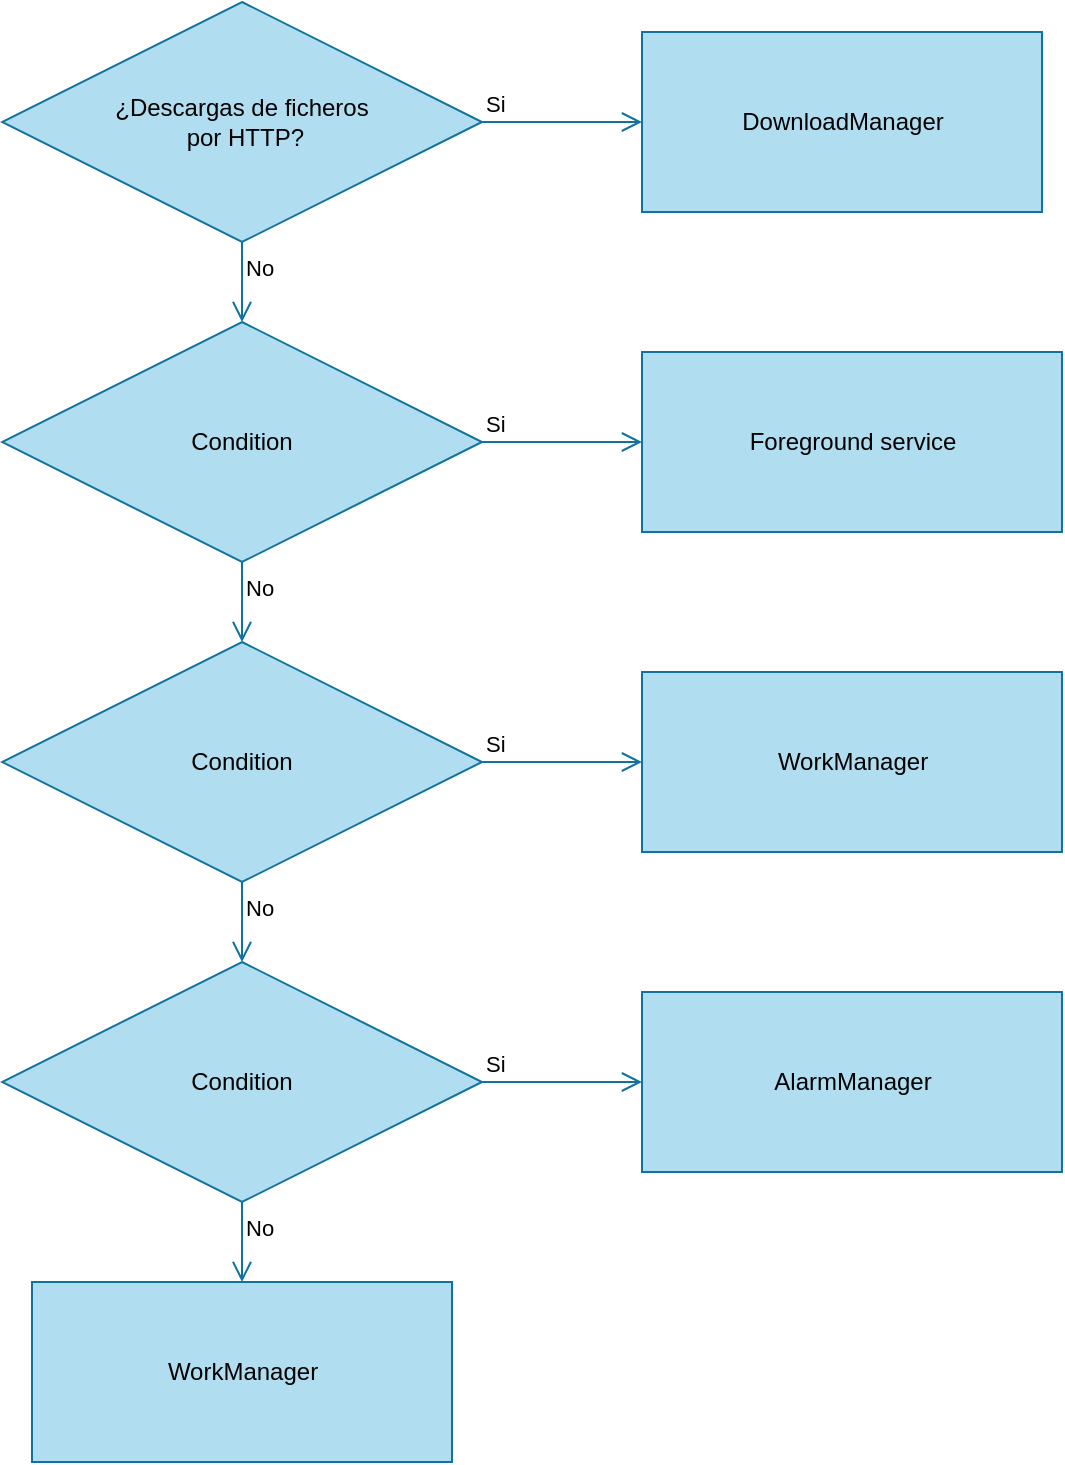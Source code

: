 <mxfile version="10.7.5" type="github"><diagram id="WtEaJ4e2enFaactbWKap" name="Page-1"><mxGraphModel dx="730" dy="705" grid="1" gridSize="10" guides="1" tooltips="1" connect="1" arrows="1" fold="1" page="1" pageScale="1" pageWidth="827" pageHeight="1169" math="0" shadow="0"><root><mxCell id="0"/><mxCell id="1" parent="0"/><mxCell id="Tvwb4SV6XHdWvKqXQtKC-1" value="¿Descargas de ficheros&lt;br&gt;&amp;nbsp;por HTTP?" style="rhombus;whiteSpace=wrap;html=1;fillColor=#b1ddf0;strokeColor=#10739e;" parent="1" vertex="1"><mxGeometry x="120" y="80" width="240" height="120" as="geometry"/></mxCell><mxCell id="Tvwb4SV6XHdWvKqXQtKC-2" value="Si" style="edgeStyle=orthogonalEdgeStyle;html=1;align=left;verticalAlign=bottom;endArrow=open;endSize=8;fillColor=#b1ddf0;strokeColor=#10739e;entryX=0;entryY=0.5;entryDx=0;entryDy=0;" parent="1" source="Tvwb4SV6XHdWvKqXQtKC-1" target="Tvwb4SV6XHdWvKqXQtKC-13" edge="1"><mxGeometry x="-1" relative="1" as="geometry"><mxPoint x="430" y="160" as="targetPoint"/></mxGeometry></mxCell><mxCell id="Tvwb4SV6XHdWvKqXQtKC-3" value="No&lt;br&gt;" style="edgeStyle=orthogonalEdgeStyle;html=1;align=left;verticalAlign=top;endArrow=open;endSize=8;fillColor=#b1ddf0;strokeColor=#10739e;entryX=0.5;entryY=0;entryDx=0;entryDy=0;" parent="1" source="Tvwb4SV6XHdWvKqXQtKC-1" target="Tvwb4SV6XHdWvKqXQtKC-4" edge="1"><mxGeometry x="-1" relative="1" as="geometry"><mxPoint x="250" y="320" as="targetPoint"/></mxGeometry></mxCell><mxCell id="Tvwb4SV6XHdWvKqXQtKC-4" value="Condition" style="rhombus;whiteSpace=wrap;html=1;fillColor=#b1ddf0;strokeColor=#10739e;" parent="1" vertex="1"><mxGeometry x="120" y="240" width="240" height="120" as="geometry"/></mxCell><mxCell id="Tvwb4SV6XHdWvKqXQtKC-5" value="Si" style="edgeStyle=orthogonalEdgeStyle;html=1;align=left;verticalAlign=bottom;endArrow=open;endSize=8;fillColor=#b1ddf0;strokeColor=#10739e;entryX=0;entryY=0.5;entryDx=0;entryDy=0;" parent="1" source="Tvwb4SV6XHdWvKqXQtKC-4" target="Tvwb4SV6XHdWvKqXQtKC-14" edge="1"><mxGeometry x="-1" relative="1" as="geometry"><mxPoint x="420" y="340" as="targetPoint"/></mxGeometry></mxCell><mxCell id="Tvwb4SV6XHdWvKqXQtKC-6" value="No&lt;br&gt;" style="edgeStyle=orthogonalEdgeStyle;html=1;align=left;verticalAlign=top;endArrow=open;endSize=8;fillColor=#b1ddf0;strokeColor=#10739e;entryX=0.5;entryY=0;entryDx=0;entryDy=0;" parent="1" source="Tvwb4SV6XHdWvKqXQtKC-4" target="Tvwb4SV6XHdWvKqXQtKC-7" edge="1"><mxGeometry x="-1" relative="1" as="geometry"><mxPoint x="240" y="500" as="targetPoint"/></mxGeometry></mxCell><mxCell id="Tvwb4SV6XHdWvKqXQtKC-7" value="Condition" style="rhombus;whiteSpace=wrap;html=1;fillColor=#b1ddf0;strokeColor=#10739e;" parent="1" vertex="1"><mxGeometry x="120" y="400" width="240" height="120" as="geometry"/></mxCell><mxCell id="Tvwb4SV6XHdWvKqXQtKC-8" value="Si" style="edgeStyle=orthogonalEdgeStyle;html=1;align=left;verticalAlign=bottom;endArrow=open;endSize=8;fillColor=#b1ddf0;strokeColor=#10739e;entryX=0;entryY=0.5;entryDx=0;entryDy=0;" parent="1" source="Tvwb4SV6XHdWvKqXQtKC-7" target="Tvwb4SV6XHdWvKqXQtKC-15" edge="1"><mxGeometry x="-1" relative="1" as="geometry"><mxPoint x="420" y="534" as="targetPoint"/></mxGeometry></mxCell><mxCell id="Tvwb4SV6XHdWvKqXQtKC-9" value="No&lt;br&gt;" style="edgeStyle=orthogonalEdgeStyle;html=1;align=left;verticalAlign=top;endArrow=open;endSize=8;fillColor=#b1ddf0;strokeColor=#10739e;entryX=0.5;entryY=0;entryDx=0;entryDy=0;" parent="1" source="Tvwb4SV6XHdWvKqXQtKC-7" target="Tvwb4SV6XHdWvKqXQtKC-10" edge="1"><mxGeometry x="-1" relative="1" as="geometry"><mxPoint x="240" y="694" as="targetPoint"/></mxGeometry></mxCell><mxCell id="Tvwb4SV6XHdWvKqXQtKC-10" value="Condition" style="rhombus;whiteSpace=wrap;html=1;fillColor=#b1ddf0;strokeColor=#10739e;" parent="1" vertex="1"><mxGeometry x="120" y="560" width="240" height="120" as="geometry"/></mxCell><mxCell id="Tvwb4SV6XHdWvKqXQtKC-11" value="Si" style="edgeStyle=orthogonalEdgeStyle;html=1;align=left;verticalAlign=bottom;endArrow=open;endSize=8;fillColor=#b1ddf0;strokeColor=#10739e;entryX=0;entryY=0.5;entryDx=0;entryDy=0;" parent="1" source="Tvwb4SV6XHdWvKqXQtKC-10" target="Tvwb4SV6XHdWvKqXQtKC-16" edge="1"><mxGeometry x="-1" relative="1" as="geometry"><mxPoint x="390" y="630" as="targetPoint"/></mxGeometry></mxCell><mxCell id="Tvwb4SV6XHdWvKqXQtKC-12" value="No&lt;br&gt;" style="edgeStyle=orthogonalEdgeStyle;html=1;align=left;verticalAlign=top;endArrow=open;endSize=8;fillColor=#b1ddf0;strokeColor=#10739e;entryX=0.5;entryY=0;entryDx=0;entryDy=0;" parent="1" source="Tvwb4SV6XHdWvKqXQtKC-10" target="Tvwb4SV6XHdWvKqXQtKC-17" edge="1"><mxGeometry x="-1" relative="1" as="geometry"><mxPoint x="210" y="790" as="targetPoint"/></mxGeometry></mxCell><mxCell id="Tvwb4SV6XHdWvKqXQtKC-13" value="DownloadManager" style="html=1;strokeColor=#10739e;fillColor=#b1ddf0;" parent="1" vertex="1"><mxGeometry x="440" y="95" width="200" height="90" as="geometry"/></mxCell><mxCell id="Tvwb4SV6XHdWvKqXQtKC-14" value="Foreground service" style="html=1;strokeColor=#10739e;fillColor=#b1ddf0;" parent="1" vertex="1"><mxGeometry x="440" y="255" width="210" height="90" as="geometry"/></mxCell><mxCell id="Tvwb4SV6XHdWvKqXQtKC-15" value="WorkManager" style="html=1;strokeColor=#10739e;fillColor=#b1ddf0;" parent="1" vertex="1"><mxGeometry x="440" y="415" width="210" height="90" as="geometry"/></mxCell><mxCell id="Tvwb4SV6XHdWvKqXQtKC-16" value="AlarmManager" style="html=1;strokeColor=#10739e;fillColor=#b1ddf0;" parent="1" vertex="1"><mxGeometry x="440" y="575" width="210" height="90" as="geometry"/></mxCell><mxCell id="Tvwb4SV6XHdWvKqXQtKC-17" value="WorkManager" style="html=1;strokeColor=#10739e;fillColor=#b1ddf0;" parent="1" vertex="1"><mxGeometry x="135" y="720" width="210" height="90" as="geometry"/></mxCell></root></mxGraphModel></diagram></mxfile>